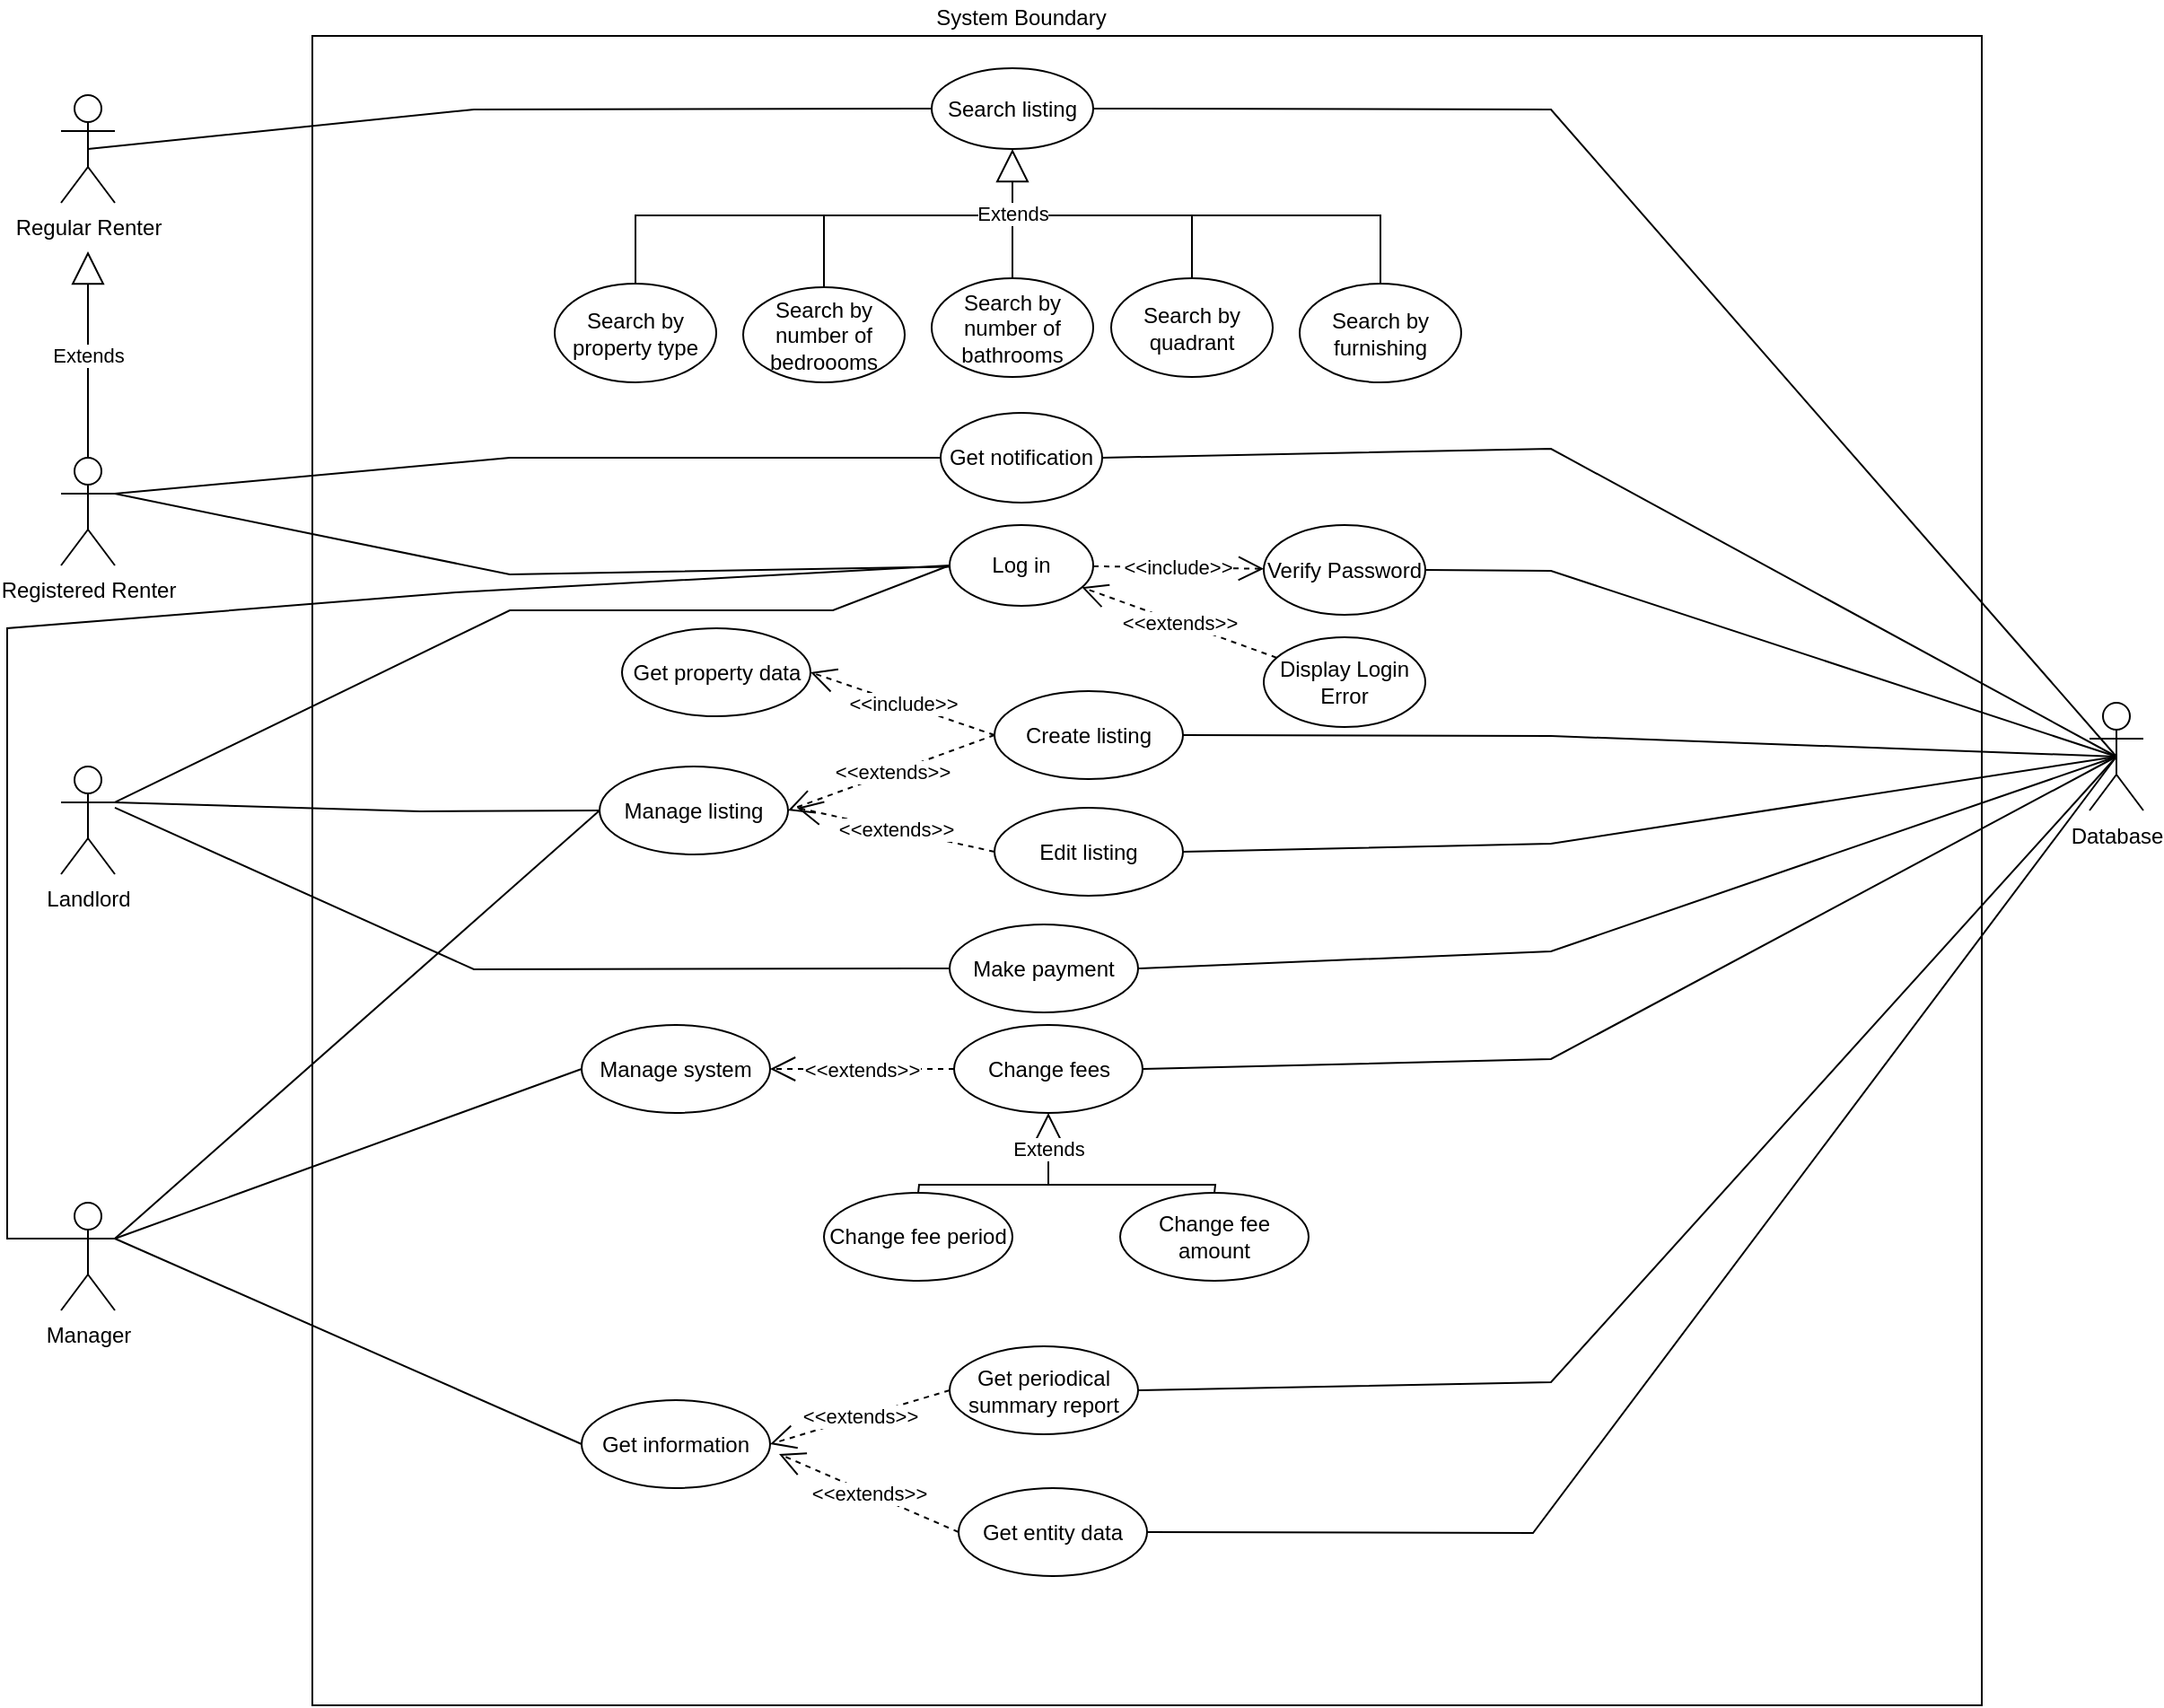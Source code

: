 <mxfile version="12.1.9" type="device" pages="1"><diagram id="5J2uAGVDTzzK3HjLLSnC" name="Page-1"><mxGraphModel dx="932" dy="609" grid="1" gridSize="10" guides="1" tooltips="1" connect="1" arrows="1" fold="1" page="1" pageScale="1" pageWidth="1100" pageHeight="850" math="0" shadow="0"><root><mxCell id="0"/><mxCell id="1" parent="0"/><mxCell id="h-IS5azb_RH8mS7k7fwd-11" value="" style="whiteSpace=wrap;html=1;aspect=fixed;" vertex="1" parent="1"><mxGeometry x="200" y="60" width="930" height="930" as="geometry"/></mxCell><mxCell id="h-IS5azb_RH8mS7k7fwd-25" style="edgeStyle=none;rounded=0;orthogonalLoop=1;jettySize=auto;html=1;exitX=0.5;exitY=0.5;exitDx=0;exitDy=0;exitPerimeter=0;entryX=0;entryY=0.5;entryDx=0;entryDy=0;endArrow=none;endFill=0;" edge="1" parent="1" source="h-IS5azb_RH8mS7k7fwd-1" target="h-IS5azb_RH8mS7k7fwd-24"><mxGeometry relative="1" as="geometry"><Array as="points"><mxPoint x="290" y="101"/></Array></mxGeometry></mxCell><mxCell id="h-IS5azb_RH8mS7k7fwd-1" value="Regular Renter" style="shape=umlActor;verticalLabelPosition=bottom;labelBackgroundColor=#ffffff;verticalAlign=top;html=1;outlineConnect=0;" vertex="1" parent="1"><mxGeometry x="60" y="93" width="30" height="60" as="geometry"/></mxCell><mxCell id="h-IS5azb_RH8mS7k7fwd-19" style="rounded=0;orthogonalLoop=1;jettySize=auto;html=1;exitX=1;exitY=0.333;exitDx=0;exitDy=0;exitPerimeter=0;endArrow=none;endFill=0;" edge="1" parent="1" source="h-IS5azb_RH8mS7k7fwd-9" target="h-IS5azb_RH8mS7k7fwd-15"><mxGeometry relative="1" as="geometry"><Array as="points"><mxPoint x="310" y="360"/></Array></mxGeometry></mxCell><mxCell id="h-IS5azb_RH8mS7k7fwd-44" style="edgeStyle=none;rounded=0;orthogonalLoop=1;jettySize=auto;html=1;exitX=1;exitY=0.333;exitDx=0;exitDy=0;exitPerimeter=0;entryX=0;entryY=0.5;entryDx=0;entryDy=0;endArrow=none;endFill=0;" edge="1" parent="1" source="h-IS5azb_RH8mS7k7fwd-9" target="h-IS5azb_RH8mS7k7fwd-43"><mxGeometry relative="1" as="geometry"><Array as="points"><mxPoint x="310" y="295"/></Array></mxGeometry></mxCell><mxCell id="h-IS5azb_RH8mS7k7fwd-9" value="Registered Renter&lt;br&gt;" style="shape=umlActor;verticalLabelPosition=bottom;labelBackgroundColor=#ffffff;verticalAlign=top;html=1;outlineConnect=0;" vertex="1" parent="1"><mxGeometry x="60" y="295" width="30" height="60" as="geometry"/></mxCell><mxCell id="h-IS5azb_RH8mS7k7fwd-10" value="Extends" style="endArrow=block;endSize=16;endFill=0;html=1;exitX=0.5;exitY=0;exitDx=0;exitDy=0;exitPerimeter=0;" edge="1" parent="1" source="h-IS5azb_RH8mS7k7fwd-9"><mxGeometry width="160" relative="1" as="geometry"><mxPoint x="80" y="350" as="sourcePoint"/><mxPoint x="75" y="180" as="targetPoint"/></mxGeometry></mxCell><mxCell id="h-IS5azb_RH8mS7k7fwd-12" value="System Boundary" style="text;html=1;strokeColor=none;fillColor=none;align=center;verticalAlign=middle;whiteSpace=wrap;rounded=0;" vertex="1" parent="1"><mxGeometry x="540" y="40" width="110" height="20" as="geometry"/></mxCell><mxCell id="h-IS5azb_RH8mS7k7fwd-46" style="edgeStyle=none;rounded=0;orthogonalLoop=1;jettySize=auto;html=1;exitX=1;exitY=0.333;exitDx=0;exitDy=0;exitPerimeter=0;entryX=0;entryY=0.5;entryDx=0;entryDy=0;endArrow=none;endFill=0;" edge="1" parent="1" source="h-IS5azb_RH8mS7k7fwd-13" target="h-IS5azb_RH8mS7k7fwd-15"><mxGeometry relative="1" as="geometry"><Array as="points"><mxPoint x="310" y="380"/><mxPoint x="490" y="380"/></Array></mxGeometry></mxCell><mxCell id="h-IS5azb_RH8mS7k7fwd-54" style="edgeStyle=none;rounded=0;orthogonalLoop=1;jettySize=auto;html=1;exitX=1;exitY=0.333;exitDx=0;exitDy=0;exitPerimeter=0;entryX=0;entryY=0.5;entryDx=0;entryDy=0;endArrow=none;endFill=0;" edge="1" parent="1" source="h-IS5azb_RH8mS7k7fwd-13" target="h-IS5azb_RH8mS7k7fwd-47"><mxGeometry relative="1" as="geometry"><Array as="points"><mxPoint x="260" y="492"/></Array></mxGeometry></mxCell><mxCell id="h-IS5azb_RH8mS7k7fwd-13" value="Landlord&lt;br&gt;" style="shape=umlActor;verticalLabelPosition=bottom;labelBackgroundColor=#ffffff;verticalAlign=top;html=1;outlineConnect=0;" vertex="1" parent="1"><mxGeometry x="60" y="467" width="30" height="60" as="geometry"/></mxCell><mxCell id="h-IS5azb_RH8mS7k7fwd-61" style="edgeStyle=none;rounded=0;orthogonalLoop=1;jettySize=auto;html=1;exitX=0;exitY=0.333;exitDx=0;exitDy=0;exitPerimeter=0;entryX=0;entryY=0.5;entryDx=0;entryDy=0;endArrow=none;endFill=0;" edge="1" parent="1" source="h-IS5azb_RH8mS7k7fwd-14" target="h-IS5azb_RH8mS7k7fwd-15"><mxGeometry relative="1" as="geometry"><Array as="points"><mxPoint x="30" y="730"/><mxPoint x="30" y="390"/><mxPoint x="280" y="370"/></Array></mxGeometry></mxCell><mxCell id="h-IS5azb_RH8mS7k7fwd-63" style="edgeStyle=none;rounded=0;orthogonalLoop=1;jettySize=auto;html=1;exitX=1;exitY=0.333;exitDx=0;exitDy=0;exitPerimeter=0;entryX=0;entryY=0.5;entryDx=0;entryDy=0;endArrow=none;endFill=0;" edge="1" parent="1" source="h-IS5azb_RH8mS7k7fwd-14" target="h-IS5azb_RH8mS7k7fwd-60"><mxGeometry relative="1" as="geometry"/></mxCell><mxCell id="h-IS5azb_RH8mS7k7fwd-75" style="edgeStyle=none;rounded=0;orthogonalLoop=1;jettySize=auto;html=1;exitX=1;exitY=0.333;exitDx=0;exitDy=0;exitPerimeter=0;entryX=0;entryY=0.5;entryDx=0;entryDy=0;endArrow=none;endFill=0;" edge="1" parent="1" source="h-IS5azb_RH8mS7k7fwd-14" target="h-IS5azb_RH8mS7k7fwd-47"><mxGeometry relative="1" as="geometry"/></mxCell><mxCell id="h-IS5azb_RH8mS7k7fwd-76" style="edgeStyle=none;rounded=0;orthogonalLoop=1;jettySize=auto;html=1;exitX=1;exitY=0.333;exitDx=0;exitDy=0;exitPerimeter=0;entryX=0;entryY=0.5;entryDx=0;entryDy=0;endArrow=none;endFill=0;" edge="1" parent="1" source="h-IS5azb_RH8mS7k7fwd-14" target="h-IS5azb_RH8mS7k7fwd-72"><mxGeometry relative="1" as="geometry"/></mxCell><mxCell id="h-IS5azb_RH8mS7k7fwd-14" value="Manager" style="shape=umlActor;verticalLabelPosition=bottom;labelBackgroundColor=#ffffff;verticalAlign=top;html=1;outlineConnect=0;" vertex="1" parent="1"><mxGeometry x="60" y="710" width="30" height="60" as="geometry"/></mxCell><mxCell id="h-IS5azb_RH8mS7k7fwd-15" value="Log in" style="ellipse;whiteSpace=wrap;html=1;" vertex="1" parent="1"><mxGeometry x="555" y="332.5" width="80" height="45" as="geometry"/></mxCell><mxCell id="h-IS5azb_RH8mS7k7fwd-48" style="edgeStyle=none;rounded=0;orthogonalLoop=1;jettySize=auto;html=1;exitX=1;exitY=0.5;exitDx=0;exitDy=0;entryX=0.5;entryY=0.5;entryDx=0;entryDy=0;entryPerimeter=0;endArrow=none;endFill=0;" edge="1" parent="1" source="h-IS5azb_RH8mS7k7fwd-16" target="h-IS5azb_RH8mS7k7fwd-20"><mxGeometry relative="1" as="geometry"><Array as="points"><mxPoint x="890" y="358"/></Array></mxGeometry></mxCell><mxCell id="h-IS5azb_RH8mS7k7fwd-16" value="Verify Password" style="ellipse;whiteSpace=wrap;html=1;" vertex="1" parent="1"><mxGeometry x="730" y="332.5" width="90" height="50" as="geometry"/></mxCell><mxCell id="h-IS5azb_RH8mS7k7fwd-17" value="Display Login Error" style="ellipse;whiteSpace=wrap;html=1;" vertex="1" parent="1"><mxGeometry x="730" y="395" width="90" height="50" as="geometry"/></mxCell><mxCell id="h-IS5azb_RH8mS7k7fwd-20" value="Database" style="shape=umlActor;verticalLabelPosition=bottom;labelBackgroundColor=#ffffff;verticalAlign=top;html=1;" vertex="1" parent="1"><mxGeometry x="1190" y="431.5" width="30" height="60" as="geometry"/></mxCell><mxCell id="h-IS5azb_RH8mS7k7fwd-21" value="&amp;lt;&amp;lt;include&amp;gt;&amp;gt;" style="endArrow=open;endSize=12;dashed=1;html=1;" edge="1" parent="1" source="h-IS5azb_RH8mS7k7fwd-15" target="h-IS5azb_RH8mS7k7fwd-16"><mxGeometry width="160" relative="1" as="geometry"><mxPoint x="320" y="389.5" as="sourcePoint"/><mxPoint x="480" y="389.5" as="targetPoint"/></mxGeometry></mxCell><mxCell id="h-IS5azb_RH8mS7k7fwd-22" value="&amp;lt;&amp;lt;extends&amp;gt;&amp;gt;" style="endArrow=open;endSize=12;dashed=1;html=1;" edge="1" parent="1" source="h-IS5azb_RH8mS7k7fwd-17" target="h-IS5azb_RH8mS7k7fwd-15"><mxGeometry width="160" relative="1" as="geometry"><mxPoint x="80" y="660" as="sourcePoint"/><mxPoint x="240" y="660" as="targetPoint"/></mxGeometry></mxCell><mxCell id="h-IS5azb_RH8mS7k7fwd-42" style="edgeStyle=none;rounded=0;orthogonalLoop=1;jettySize=auto;html=1;exitX=1;exitY=0.5;exitDx=0;exitDy=0;entryX=0.5;entryY=0.5;entryDx=0;entryDy=0;entryPerimeter=0;endArrow=none;endFill=0;" edge="1" parent="1" source="h-IS5azb_RH8mS7k7fwd-24" target="h-IS5azb_RH8mS7k7fwd-20"><mxGeometry relative="1" as="geometry"><Array as="points"><mxPoint x="890" y="101"/></Array></mxGeometry></mxCell><mxCell id="h-IS5azb_RH8mS7k7fwd-24" value="Search listing" style="ellipse;whiteSpace=wrap;html=1;" vertex="1" parent="1"><mxGeometry x="545" y="78" width="90" height="45" as="geometry"/></mxCell><mxCell id="h-IS5azb_RH8mS7k7fwd-38" style="edgeStyle=none;rounded=0;orthogonalLoop=1;jettySize=auto;html=1;exitX=0.5;exitY=0;exitDx=0;exitDy=0;endArrow=none;endFill=0;" edge="1" parent="1" source="h-IS5azb_RH8mS7k7fwd-26"><mxGeometry relative="1" as="geometry"><mxPoint x="590" y="160" as="targetPoint"/><Array as="points"><mxPoint x="380" y="160"/></Array></mxGeometry></mxCell><mxCell id="h-IS5azb_RH8mS7k7fwd-26" value="Search by property type" style="ellipse;whiteSpace=wrap;html=1;" vertex="1" parent="1"><mxGeometry x="335" y="198" width="90" height="55" as="geometry"/></mxCell><mxCell id="h-IS5azb_RH8mS7k7fwd-39" style="edgeStyle=none;rounded=0;orthogonalLoop=1;jettySize=auto;html=1;exitX=0.5;exitY=0;exitDx=0;exitDy=0;endArrow=none;endFill=0;" edge="1" parent="1" source="h-IS5azb_RH8mS7k7fwd-27"><mxGeometry relative="1" as="geometry"><mxPoint x="485" y="160" as="targetPoint"/></mxGeometry></mxCell><mxCell id="h-IS5azb_RH8mS7k7fwd-27" value="Search by number of bedroooms" style="ellipse;whiteSpace=wrap;html=1;" vertex="1" parent="1"><mxGeometry x="440" y="200" width="90" height="53" as="geometry"/></mxCell><mxCell id="h-IS5azb_RH8mS7k7fwd-28" value="Search by number of bathrooms" style="ellipse;whiteSpace=wrap;html=1;" vertex="1" parent="1"><mxGeometry x="545" y="195" width="90" height="55" as="geometry"/></mxCell><mxCell id="h-IS5azb_RH8mS7k7fwd-40" style="edgeStyle=none;rounded=0;orthogonalLoop=1;jettySize=auto;html=1;exitX=0.5;exitY=0;exitDx=0;exitDy=0;endArrow=none;endFill=0;" edge="1" parent="1" source="h-IS5azb_RH8mS7k7fwd-29"><mxGeometry relative="1" as="geometry"><mxPoint x="590" y="160" as="targetPoint"/><Array as="points"><mxPoint x="690" y="160"/></Array></mxGeometry></mxCell><mxCell id="h-IS5azb_RH8mS7k7fwd-29" value="Search by quadrant" style="ellipse;whiteSpace=wrap;html=1;" vertex="1" parent="1"><mxGeometry x="645" y="195" width="90" height="55" as="geometry"/></mxCell><mxCell id="h-IS5azb_RH8mS7k7fwd-41" style="edgeStyle=none;rounded=0;orthogonalLoop=1;jettySize=auto;html=1;exitX=0.5;exitY=0;exitDx=0;exitDy=0;endArrow=none;endFill=0;" edge="1" parent="1" source="h-IS5azb_RH8mS7k7fwd-30"><mxGeometry relative="1" as="geometry"><mxPoint x="690" y="160" as="targetPoint"/><Array as="points"><mxPoint x="795" y="160"/></Array></mxGeometry></mxCell><mxCell id="h-IS5azb_RH8mS7k7fwd-30" value="Search by furnishing" style="ellipse;whiteSpace=wrap;html=1;" vertex="1" parent="1"><mxGeometry x="750" y="198" width="90" height="55" as="geometry"/></mxCell><mxCell id="h-IS5azb_RH8mS7k7fwd-33" value="Extends" style="endArrow=block;endSize=16;endFill=0;html=1;" edge="1" parent="1" source="h-IS5azb_RH8mS7k7fwd-28" target="h-IS5azb_RH8mS7k7fwd-24"><mxGeometry width="160" relative="1" as="geometry"><mxPoint x="300" y="130" as="sourcePoint"/><mxPoint x="460" y="130" as="targetPoint"/></mxGeometry></mxCell><mxCell id="h-IS5azb_RH8mS7k7fwd-45" style="edgeStyle=none;rounded=0;orthogonalLoop=1;jettySize=auto;html=1;exitX=1;exitY=0.5;exitDx=0;exitDy=0;entryX=0.5;entryY=0.5;entryDx=0;entryDy=0;entryPerimeter=0;endArrow=none;endFill=0;" edge="1" parent="1" source="h-IS5azb_RH8mS7k7fwd-43" target="h-IS5azb_RH8mS7k7fwd-20"><mxGeometry relative="1" as="geometry"><Array as="points"><mxPoint x="890" y="290"/></Array></mxGeometry></mxCell><mxCell id="h-IS5azb_RH8mS7k7fwd-43" value="Get notification" style="ellipse;whiteSpace=wrap;html=1;" vertex="1" parent="1"><mxGeometry x="550" y="270" width="90" height="50" as="geometry"/></mxCell><mxCell id="h-IS5azb_RH8mS7k7fwd-47" value="Manage listing" style="ellipse;whiteSpace=wrap;html=1;" vertex="1" parent="1"><mxGeometry x="360" y="467" width="105" height="49" as="geometry"/></mxCell><mxCell id="h-IS5azb_RH8mS7k7fwd-55" style="edgeStyle=none;rounded=0;orthogonalLoop=1;jettySize=auto;html=1;exitX=1;exitY=0.5;exitDx=0;exitDy=0;endArrow=none;endFill=0;entryX=0.5;entryY=0.5;entryDx=0;entryDy=0;entryPerimeter=0;" edge="1" parent="1" source="h-IS5azb_RH8mS7k7fwd-49" target="h-IS5azb_RH8mS7k7fwd-20"><mxGeometry relative="1" as="geometry"><mxPoint x="1040" y="390" as="targetPoint"/><Array as="points"><mxPoint x="890" y="450"/></Array></mxGeometry></mxCell><mxCell id="h-IS5azb_RH8mS7k7fwd-49" value="Create listing" style="ellipse;whiteSpace=wrap;html=1;" vertex="1" parent="1"><mxGeometry x="580" y="425" width="105" height="49" as="geometry"/></mxCell><mxCell id="h-IS5azb_RH8mS7k7fwd-56" style="edgeStyle=none;rounded=0;orthogonalLoop=1;jettySize=auto;html=1;exitX=1;exitY=0.5;exitDx=0;exitDy=0;entryX=0.5;entryY=0.5;entryDx=0;entryDy=0;entryPerimeter=0;endArrow=none;endFill=0;" edge="1" parent="1" source="h-IS5azb_RH8mS7k7fwd-50" target="h-IS5azb_RH8mS7k7fwd-20"><mxGeometry relative="1" as="geometry"><Array as="points"><mxPoint x="890" y="510"/></Array></mxGeometry></mxCell><mxCell id="h-IS5azb_RH8mS7k7fwd-50" value="Edit listing" style="ellipse;whiteSpace=wrap;html=1;" vertex="1" parent="1"><mxGeometry x="580" y="490" width="105" height="49" as="geometry"/></mxCell><mxCell id="h-IS5azb_RH8mS7k7fwd-51" value="&amp;lt;&amp;lt;extends&amp;gt;&amp;gt;" style="endArrow=open;endSize=12;dashed=1;html=1;entryX=1;entryY=0.5;entryDx=0;entryDy=0;exitX=0;exitY=0.5;exitDx=0;exitDy=0;" edge="1" parent="1" source="h-IS5azb_RH8mS7k7fwd-49" target="h-IS5azb_RH8mS7k7fwd-47"><mxGeometry width="160" relative="1" as="geometry"><mxPoint x="747.117" y="416.507" as="sourcePoint"/><mxPoint x="638.661" y="377.155" as="targetPoint"/></mxGeometry></mxCell><mxCell id="h-IS5azb_RH8mS7k7fwd-52" value="&amp;lt;&amp;lt;extends&amp;gt;&amp;gt;" style="endArrow=open;endSize=12;dashed=1;html=1;exitX=0;exitY=0.5;exitDx=0;exitDy=0;" edge="1" parent="1" source="h-IS5azb_RH8mS7k7fwd-50"><mxGeometry width="160" relative="1" as="geometry"><mxPoint x="560" y="459.5" as="sourcePoint"/><mxPoint x="470" y="490" as="targetPoint"/></mxGeometry></mxCell><mxCell id="h-IS5azb_RH8mS7k7fwd-58" style="edgeStyle=none;rounded=0;orthogonalLoop=1;jettySize=auto;html=1;exitX=1;exitY=0.5;exitDx=0;exitDy=0;entryX=0.5;entryY=0.5;entryDx=0;entryDy=0;entryPerimeter=0;endArrow=none;endFill=0;" edge="1" parent="1" source="h-IS5azb_RH8mS7k7fwd-57" target="h-IS5azb_RH8mS7k7fwd-20"><mxGeometry relative="1" as="geometry"><Array as="points"><mxPoint x="890" y="570"/></Array></mxGeometry></mxCell><mxCell id="h-IS5azb_RH8mS7k7fwd-59" style="edgeStyle=none;rounded=0;orthogonalLoop=1;jettySize=auto;html=1;exitX=0;exitY=0.5;exitDx=0;exitDy=0;endArrow=none;endFill=0;entryX=1;entryY=0.383;entryDx=0;entryDy=0;entryPerimeter=0;" edge="1" parent="1" source="h-IS5azb_RH8mS7k7fwd-57" target="h-IS5azb_RH8mS7k7fwd-13"><mxGeometry relative="1" as="geometry"><mxPoint x="100" y="490" as="targetPoint"/><Array as="points"><mxPoint x="290" y="580"/></Array></mxGeometry></mxCell><mxCell id="h-IS5azb_RH8mS7k7fwd-57" value="Make payment" style="ellipse;whiteSpace=wrap;html=1;" vertex="1" parent="1"><mxGeometry x="555" y="555" width="105" height="49" as="geometry"/></mxCell><mxCell id="h-IS5azb_RH8mS7k7fwd-60" value="Manage system" style="ellipse;whiteSpace=wrap;html=1;" vertex="1" parent="1"><mxGeometry x="350" y="611" width="105" height="49" as="geometry"/></mxCell><mxCell id="h-IS5azb_RH8mS7k7fwd-71" style="edgeStyle=none;rounded=0;orthogonalLoop=1;jettySize=auto;html=1;exitX=1;exitY=0.5;exitDx=0;exitDy=0;entryX=0.5;entryY=0.5;entryDx=0;entryDy=0;entryPerimeter=0;endArrow=none;endFill=0;" edge="1" parent="1" source="h-IS5azb_RH8mS7k7fwd-62" target="h-IS5azb_RH8mS7k7fwd-20"><mxGeometry relative="1" as="geometry"><Array as="points"><mxPoint x="890" y="630"/></Array></mxGeometry></mxCell><mxCell id="h-IS5azb_RH8mS7k7fwd-62" value="Change fees" style="ellipse;whiteSpace=wrap;html=1;" vertex="1" parent="1"><mxGeometry x="557.5" y="611" width="105" height="49" as="geometry"/></mxCell><mxCell id="h-IS5azb_RH8mS7k7fwd-69" style="edgeStyle=none;rounded=0;orthogonalLoop=1;jettySize=auto;html=1;exitX=0.5;exitY=0;exitDx=0;exitDy=0;endArrow=none;endFill=0;" edge="1" parent="1" source="h-IS5azb_RH8mS7k7fwd-64"><mxGeometry relative="1" as="geometry"><mxPoint x="610" y="700" as="targetPoint"/><Array as="points"><mxPoint x="703" y="700"/></Array></mxGeometry></mxCell><mxCell id="h-IS5azb_RH8mS7k7fwd-64" value="Change fee amount" style="ellipse;whiteSpace=wrap;html=1;" vertex="1" parent="1"><mxGeometry x="650" y="704.5" width="105" height="49" as="geometry"/></mxCell><mxCell id="h-IS5azb_RH8mS7k7fwd-68" style="edgeStyle=none;rounded=0;orthogonalLoop=1;jettySize=auto;html=1;exitX=0.5;exitY=0;exitDx=0;exitDy=0;endArrow=none;endFill=0;" edge="1" parent="1" source="h-IS5azb_RH8mS7k7fwd-65"><mxGeometry relative="1" as="geometry"><mxPoint x="610" y="700" as="targetPoint"/><Array as="points"><mxPoint x="538" y="700"/></Array></mxGeometry></mxCell><mxCell id="h-IS5azb_RH8mS7k7fwd-65" value="Change fee period" style="ellipse;whiteSpace=wrap;html=1;" vertex="1" parent="1"><mxGeometry x="485" y="704.5" width="105" height="49" as="geometry"/></mxCell><mxCell id="h-IS5azb_RH8mS7k7fwd-66" value="Extends" style="endArrow=block;endSize=16;endFill=0;html=1;" edge="1" parent="1"><mxGeometry width="160" relative="1" as="geometry"><mxPoint x="610" y="700" as="sourcePoint"/><mxPoint x="610" y="660" as="targetPoint"/><mxPoint as="offset"/></mxGeometry></mxCell><mxCell id="h-IS5azb_RH8mS7k7fwd-70" value="&amp;lt;&amp;lt;extends&amp;gt;&amp;gt;" style="endArrow=open;endSize=12;dashed=1;html=1;exitX=0;exitY=0.5;exitDx=0;exitDy=0;entryX=1;entryY=0.5;entryDx=0;entryDy=0;" edge="1" parent="1" source="h-IS5azb_RH8mS7k7fwd-62" target="h-IS5azb_RH8mS7k7fwd-60"><mxGeometry width="160" relative="1" as="geometry"><mxPoint x="590" y="524.5" as="sourcePoint"/><mxPoint x="480" y="500" as="targetPoint"/></mxGeometry></mxCell><mxCell id="h-IS5azb_RH8mS7k7fwd-72" value="Get information" style="ellipse;whiteSpace=wrap;html=1;" vertex="1" parent="1"><mxGeometry x="350" y="820" width="105" height="49" as="geometry"/></mxCell><mxCell id="h-IS5azb_RH8mS7k7fwd-79" style="edgeStyle=none;rounded=0;orthogonalLoop=1;jettySize=auto;html=1;exitX=1;exitY=0.5;exitDx=0;exitDy=0;entryX=0.5;entryY=0.5;entryDx=0;entryDy=0;entryPerimeter=0;endArrow=none;endFill=0;" edge="1" parent="1" source="h-IS5azb_RH8mS7k7fwd-73" target="h-IS5azb_RH8mS7k7fwd-20"><mxGeometry relative="1" as="geometry"><Array as="points"><mxPoint x="890" y="810"/></Array></mxGeometry></mxCell><mxCell id="h-IS5azb_RH8mS7k7fwd-73" value="Get periodical summary report" style="ellipse;whiteSpace=wrap;html=1;" vertex="1" parent="1"><mxGeometry x="555" y="790" width="105" height="49" as="geometry"/></mxCell><mxCell id="h-IS5azb_RH8mS7k7fwd-80" style="edgeStyle=none;rounded=0;orthogonalLoop=1;jettySize=auto;html=1;exitX=1;exitY=0.5;exitDx=0;exitDy=0;endArrow=none;endFill=0;entryX=0.5;entryY=0.5;entryDx=0;entryDy=0;entryPerimeter=0;" edge="1" parent="1" source="h-IS5azb_RH8mS7k7fwd-74" target="h-IS5azb_RH8mS7k7fwd-20"><mxGeometry relative="1" as="geometry"><mxPoint x="1200" y="460" as="targetPoint"/><Array as="points"><mxPoint x="880" y="894"/></Array></mxGeometry></mxCell><mxCell id="h-IS5azb_RH8mS7k7fwd-74" value="Get entity data" style="ellipse;whiteSpace=wrap;html=1;" vertex="1" parent="1"><mxGeometry x="560" y="869" width="105" height="49" as="geometry"/></mxCell><mxCell id="h-IS5azb_RH8mS7k7fwd-77" value="&amp;lt;&amp;lt;extends&amp;gt;&amp;gt;" style="endArrow=open;endSize=12;dashed=1;html=1;exitX=0;exitY=0.5;exitDx=0;exitDy=0;entryX=1;entryY=0.5;entryDx=0;entryDy=0;" edge="1" parent="1" source="h-IS5azb_RH8mS7k7fwd-73" target="h-IS5azb_RH8mS7k7fwd-72"><mxGeometry width="160" relative="1" as="geometry"><mxPoint x="542.5" y="814" as="sourcePoint"/><mxPoint x="440" y="814" as="targetPoint"/></mxGeometry></mxCell><mxCell id="h-IS5azb_RH8mS7k7fwd-78" value="&amp;lt;&amp;lt;extends&amp;gt;&amp;gt;" style="endArrow=open;endSize=12;dashed=1;html=1;exitX=0;exitY=0.5;exitDx=0;exitDy=0;" edge="1" parent="1" source="h-IS5azb_RH8mS7k7fwd-74"><mxGeometry width="160" relative="1" as="geometry"><mxPoint x="565" y="824.5" as="sourcePoint"/><mxPoint x="460" y="850" as="targetPoint"/></mxGeometry></mxCell><mxCell id="h-IS5azb_RH8mS7k7fwd-81" value="Get property data" style="ellipse;whiteSpace=wrap;html=1;" vertex="1" parent="1"><mxGeometry x="372.5" y="390" width="105" height="49" as="geometry"/></mxCell><mxCell id="h-IS5azb_RH8mS7k7fwd-82" value="&amp;lt;&amp;lt;include&amp;gt;&amp;gt;" style="endArrow=open;endSize=12;dashed=1;html=1;entryX=1;entryY=0.5;entryDx=0;entryDy=0;exitX=0;exitY=0.5;exitDx=0;exitDy=0;" edge="1" parent="1" source="h-IS5azb_RH8mS7k7fwd-49" target="h-IS5azb_RH8mS7k7fwd-81"><mxGeometry width="160" relative="1" as="geometry"><mxPoint x="644.986" y="365.592" as="sourcePoint"/><mxPoint x="740.009" y="367.0" as="targetPoint"/></mxGeometry></mxCell></root></mxGraphModel></diagram></mxfile>